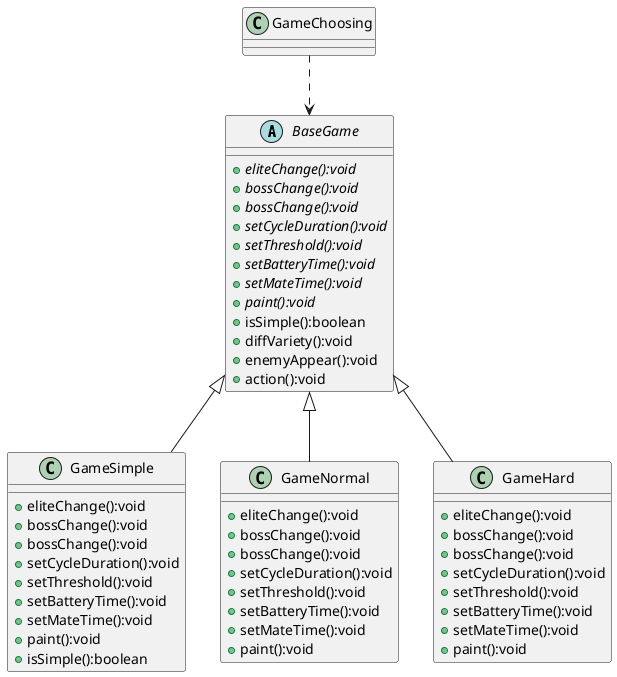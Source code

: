 @startuml
abstract BaseGame{
    +{abstract}eliteChange():void
    +{abstract}bossChange():void
    +{abstract}bossChange():void
    +{abstract}setCycleDuration():void
    +{abstract}setThreshold():void
    +{abstract}setBatteryTime():void
    +{abstract}setMateTime():void
    +{abstract}paint():void
    +isSimple():boolean
    +diffVariety():void
    +enemyAppear():void
    +action():void
}

class GameSimple{
    +eliteChange():void
    +bossChange():void
    +bossChange():void
    +setCycleDuration():void
    +setThreshold():void
    +setBatteryTime():void
    +setMateTime():void
    +paint():void
    +isSimple():boolean
}

class GameNormal{
    +eliteChange():void
    +bossChange():void
    +bossChange():void
    +setCycleDuration():void
    +setThreshold():void
    +setBatteryTime():void
    +setMateTime():void
    +paint():void
}

class GameHard{
    +eliteChange():void
    +bossChange():void
    +bossChange():void
    +setCycleDuration():void
    +setThreshold():void
    +setBatteryTime():void
    +setMateTime():void
    +paint():void
}

BaseGame <|-- GameSimple
BaseGame <|-- GameNormal
BaseGame <|-- GameHard


GameChoosing ..> BaseGame
@enduml